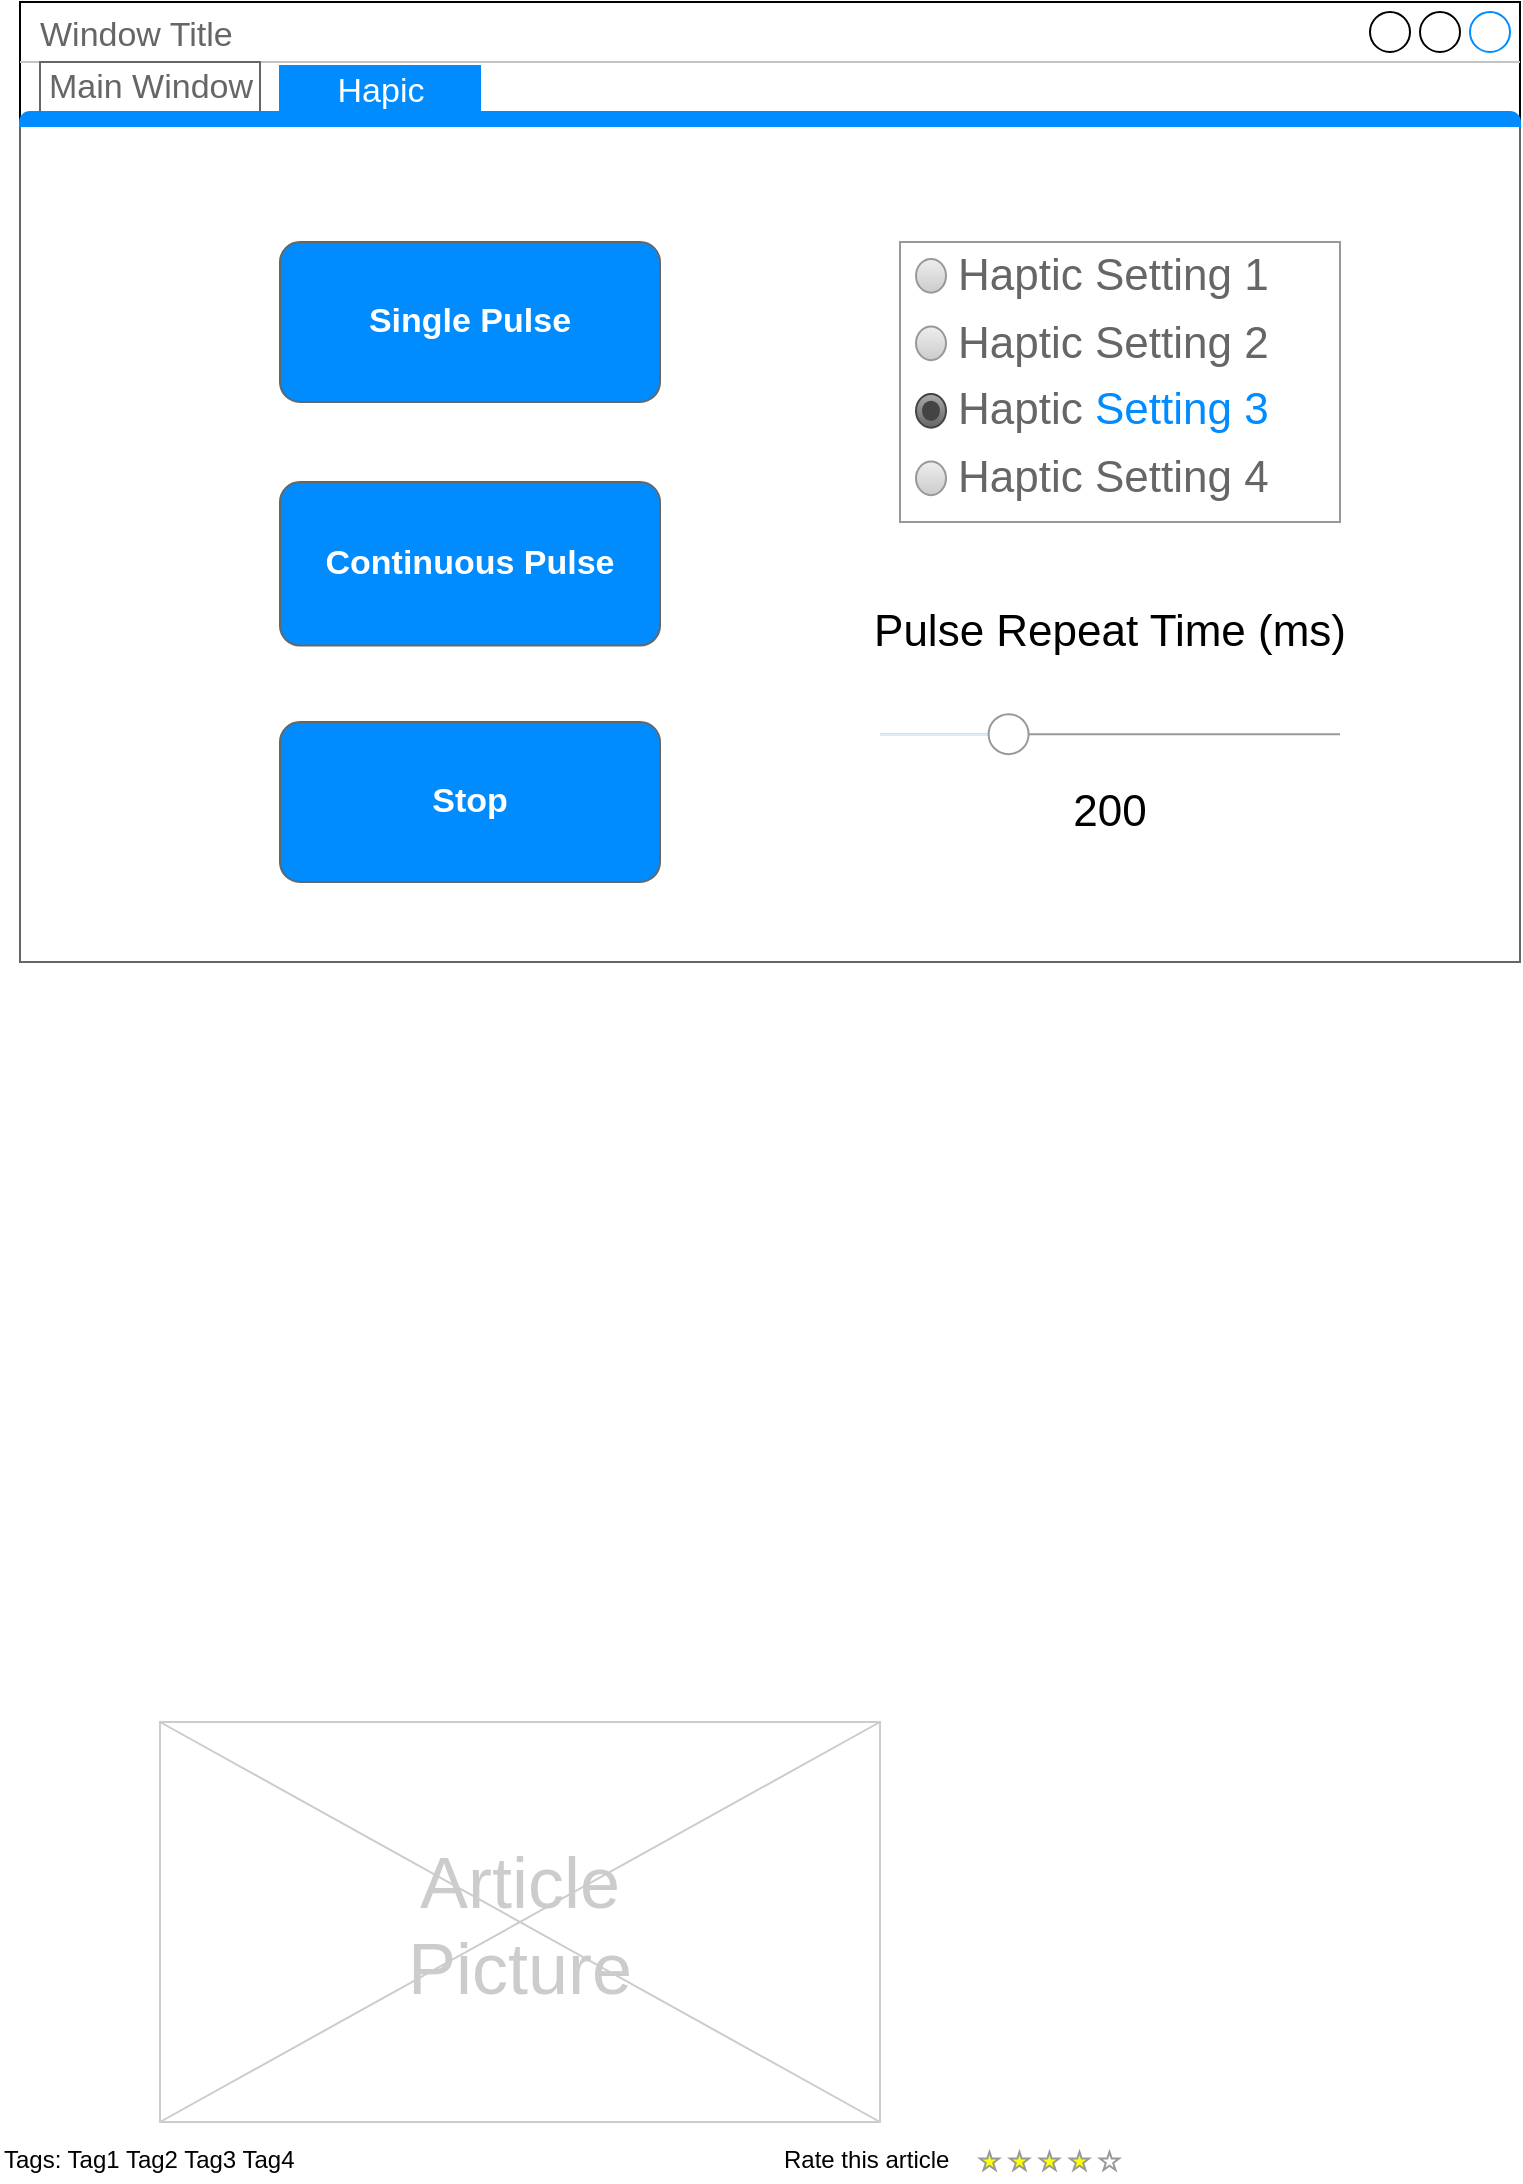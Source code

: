 <mxfile version="20.0.3" type="github">
  <diagram name="Page-1" id="f1b7ffb7-ca1e-a977-7cf5-a751b3c06c05">
    <mxGraphModel dx="2062" dy="1065" grid="1" gridSize="10" guides="1" tooltips="1" connect="1" arrows="1" fold="1" page="1" pageScale="1" pageWidth="826" pageHeight="1169" background="#ffffff" math="0" shadow="0">
      <root>
        <mxCell id="0" />
        <mxCell id="1" parent="0" />
        <mxCell id="35" value="" style="verticalLabelPosition=bottom;verticalAlign=top;strokeWidth=1;shape=mxgraph.mockup.graphics.iconGrid;strokeColor=#CCCCCC;gridSize=1,1;" parent="1" vertex="1">
          <mxGeometry x="100" y="1370" width="360" height="200" as="geometry" />
        </mxCell>
        <mxCell id="36" value="Article&#xa;Picture" style="text;spacingTop=-5;align=center;verticalAlign=middle;fontSize=36;fontColor=#CCCCCC" parent="1" vertex="1">
          <mxGeometry x="100" y="1370" width="360" height="200" as="geometry" />
        </mxCell>
        <mxCell id="43" value="" style="verticalLabelPosition=bottom;verticalAlign=top;strokeWidth=1;shape=mxgraph.mockup.misc.rating;strokeColor=#999999;fillColor=#ffff00;emptyFillColor=#ffffff;grade=4;ratingScale=5;ratingStyle=star;" parent="1" vertex="1">
          <mxGeometry x="510.0" y="1585.0" width="77.5" height="10" as="geometry" />
        </mxCell>
        <mxCell id="44" value="Rate this article" style="text;spacingTop=-5;" parent="1" vertex="1">
          <mxGeometry x="410.0" y="1580.0" width="30" height="20" as="geometry" />
        </mxCell>
        <mxCell id="49" value="Tags: Tag1 Tag2 Tag3 Tag4" style="text;spacingTop=-5;" parent="1" vertex="1">
          <mxGeometry x="20" y="1580.0" width="210" height="20" as="geometry" />
        </mxCell>
        <mxCell id="WXDcBMWHM1SECilTtzHo-61" value="Window Title" style="strokeWidth=1;shadow=0;dashed=0;align=center;html=1;shape=mxgraph.mockup.containers.window;align=left;verticalAlign=top;spacingLeft=8;strokeColor2=#008cff;strokeColor3=#c4c4c4;fontColor=#666666;mainText=;fontSize=17;labelBackgroundColor=none;" parent="1" vertex="1">
          <mxGeometry x="30" y="510" width="750" height="480" as="geometry" />
        </mxCell>
        <mxCell id="WXDcBMWHM1SECilTtzHo-62" value="" style="strokeWidth=1;shadow=0;dashed=0;align=center;html=1;shape=mxgraph.mockup.containers.marginRect2;rectMarginTop=32;strokeColor=#666666;gradientColor=none;" parent="1" vertex="1">
          <mxGeometry x="30" y="540" width="750" height="450" as="geometry" />
        </mxCell>
        <mxCell id="WXDcBMWHM1SECilTtzHo-63" value="Main Window" style="strokeColor=inherit;fillColor=inherit;gradientColor=inherit;strokeWidth=1;shadow=0;dashed=0;align=center;html=1;shape=mxgraph.mockup.containers.rrect;rSize=0;fontSize=17;fontColor=#666666;gradientColor=none;" parent="WXDcBMWHM1SECilTtzHo-62" vertex="1">
          <mxGeometry width="110" height="25" relative="1" as="geometry">
            <mxPoint x="10" as="offset" />
          </mxGeometry>
        </mxCell>
        <object label="Hapic" id="WXDcBMWHM1SECilTtzHo-64">
          <mxCell style="strokeWidth=1;shadow=0;dashed=0;align=center;html=1;shape=mxgraph.mockup.containers.rrect;rSize=0;fontSize=17;fontColor=#ffffff;strokeColor=#008cff;fillColor=#008cff;" parent="WXDcBMWHM1SECilTtzHo-62" vertex="1">
            <mxGeometry width="100" height="25" relative="1" as="geometry">
              <mxPoint x="130" y="2" as="offset" />
            </mxGeometry>
          </mxCell>
        </object>
        <mxCell id="WXDcBMWHM1SECilTtzHo-66" value="" style="strokeWidth=1;shadow=0;dashed=0;align=center;html=1;shape=mxgraph.mockup.containers.topButton;rSize=5;strokeColor=#008cff;fillColor=#008cff;gradientColor=none;resizeWidth=1;movable=0;deletable=1;" parent="WXDcBMWHM1SECilTtzHo-62" vertex="1">
          <mxGeometry width="750" height="7" relative="1" as="geometry">
            <mxPoint y="25" as="offset" />
          </mxGeometry>
        </mxCell>
        <mxCell id="jeptRtYTHibSp9vcDeZW-49" value="" style="strokeWidth=1;shadow=0;dashed=0;align=center;html=1;shape=mxgraph.mockup.forms.rrect;rSize=0;strokeColor=#999999;fillColor=#ffffff;recursiveResize=0;" parent="WXDcBMWHM1SECilTtzHo-62" vertex="1">
          <mxGeometry x="440" y="90" width="220" height="140" as="geometry" />
        </mxCell>
        <mxCell id="jeptRtYTHibSp9vcDeZW-50" value="&lt;font style=&quot;font-size: 22px;&quot;&gt;Haptic Setting 1&lt;/font&gt;" style="shape=ellipse;rSize=0;fillColor=#eeeeee;strokeColor=#999999;gradientColor=#cccccc;html=1;align=left;spacingLeft=4;fontSize=22;fontColor=#666666;labelPosition=right;" parent="jeptRtYTHibSp9vcDeZW-49" vertex="1">
          <mxGeometry x="8" y="8.438" width="15" height="16.875" as="geometry" />
        </mxCell>
        <mxCell id="jeptRtYTHibSp9vcDeZW-51" value="Haptic&amp;nbsp;Setting 2" style="shape=ellipse;rSize=0;fillColor=#eeeeee;strokeColor=#999999;gradientColor=#cccccc;html=1;align=left;spacingLeft=4;fontSize=22;fontColor=#666666;labelPosition=right;" parent="jeptRtYTHibSp9vcDeZW-49" vertex="1">
          <mxGeometry x="8" y="42.188" width="15" height="16.875" as="geometry" />
        </mxCell>
        <mxCell id="jeptRtYTHibSp9vcDeZW-52" value="&lt;span style=&quot;color: rgb(102, 102, 102); font-size: 22px;&quot;&gt;Haptic&amp;nbsp;&lt;/span&gt;Setting 3" style="shape=ellipse;rSize=0;fillColor=#aaaaaa;strokeColor=#444444;gradientColor=#666666;html=1;align=left;spacingLeft=4;fontSize=22;fontColor=#008cff;labelPosition=right;" parent="jeptRtYTHibSp9vcDeZW-49" vertex="1">
          <mxGeometry x="8" y="75.938" width="15" height="16.875" as="geometry" />
        </mxCell>
        <mxCell id="jeptRtYTHibSp9vcDeZW-53" value="" style="shape=ellipse;fillColor=#444444;strokeColor=none;html=1;" parent="jeptRtYTHibSp9vcDeZW-52" vertex="1">
          <mxGeometry x="3" y="3.375" width="9" height="10.125" as="geometry" />
        </mxCell>
        <mxCell id="jeptRtYTHibSp9vcDeZW-54" value="Haptic&amp;nbsp;Setting 4" style="shape=ellipse;rSize=0;fillColor=#eeeeee;strokeColor=#999999;gradientColor=#cccccc;html=1;align=left;spacingLeft=4;fontSize=22;fontColor=#666666;labelPosition=right;" parent="jeptRtYTHibSp9vcDeZW-49" vertex="1">
          <mxGeometry x="8" y="109.688" width="15" height="16.875" as="geometry" />
        </mxCell>
        <mxCell id="jeptRtYTHibSp9vcDeZW-67" value="" style="verticalLabelPosition=bottom;shadow=0;dashed=0;align=center;html=1;verticalAlign=top;strokeWidth=1;shape=mxgraph.mockup.forms.horSlider;strokeColor=#999999;sliderStyle=basic;sliderPos=26.957;handleStyle=circle;fillColor2=#ddeeff;" parent="WXDcBMWHM1SECilTtzHo-62" vertex="1">
          <mxGeometry x="430" y="320" width="230" height="32.14" as="geometry" />
        </mxCell>
        <mxCell id="jeptRtYTHibSp9vcDeZW-68" value="Single Pulse" style="strokeWidth=1;shadow=0;dashed=0;align=center;html=1;shape=mxgraph.mockup.buttons.button;strokeColor=#666666;fontColor=#ffffff;mainText=;buttonStyle=round;fontSize=17;fontStyle=1;fillColor=#008cff;whiteSpace=wrap;" parent="WXDcBMWHM1SECilTtzHo-62" vertex="1">
          <mxGeometry x="130" y="90" width="190" height="80" as="geometry" />
        </mxCell>
        <mxCell id="jeptRtYTHibSp9vcDeZW-69" value="Continuous Pulse" style="strokeWidth=1;shadow=0;dashed=0;align=center;html=1;shape=mxgraph.mockup.buttons.button;strokeColor=#666666;fontColor=#ffffff;mainText=;buttonStyle=round;fontSize=17;fontStyle=1;fillColor=#008cff;whiteSpace=wrap;" parent="WXDcBMWHM1SECilTtzHo-62" vertex="1">
          <mxGeometry x="130" y="210" width="190" height="81.79" as="geometry" />
        </mxCell>
        <mxCell id="jeptRtYTHibSp9vcDeZW-70" value="Stop" style="strokeWidth=1;shadow=0;dashed=0;align=center;html=1;shape=mxgraph.mockup.buttons.button;strokeColor=#666666;fontColor=#ffffff;mainText=;buttonStyle=round;fontSize=17;fontStyle=1;fillColor=#008cff;whiteSpace=wrap;" parent="WXDcBMWHM1SECilTtzHo-62" vertex="1">
          <mxGeometry x="130" y="330" width="190" height="80" as="geometry" />
        </mxCell>
        <mxCell id="hwfRlB-UBgL8vLuYCy4z-49" value="Pulse Repeat Time (ms)" style="text;html=1;strokeColor=none;fillColor=none;align=center;verticalAlign=middle;whiteSpace=wrap;rounded=0;fontSize=22;" vertex="1" parent="WXDcBMWHM1SECilTtzHo-62">
          <mxGeometry x="420" y="270" width="250" height="30" as="geometry" />
        </mxCell>
        <mxCell id="hwfRlB-UBgL8vLuYCy4z-50" value="200" style="text;html=1;strokeColor=none;fillColor=none;align=center;verticalAlign=middle;whiteSpace=wrap;rounded=0;fontSize=22;" vertex="1" parent="WXDcBMWHM1SECilTtzHo-62">
          <mxGeometry x="515" y="360" width="60" height="30" as="geometry" />
        </mxCell>
      </root>
    </mxGraphModel>
  </diagram>
</mxfile>
